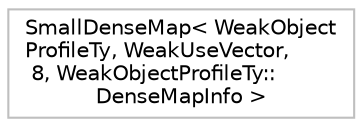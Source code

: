 digraph "Graphical Class Hierarchy"
{
 // LATEX_PDF_SIZE
  bgcolor="transparent";
  edge [fontname="Helvetica",fontsize="10",labelfontname="Helvetica",labelfontsize="10"];
  node [fontname="Helvetica",fontsize="10",shape=record];
  rankdir="LR";
  Node0 [label="SmallDenseMap\< WeakObject\lProfileTy, WeakUseVector,\l 8, WeakObjectProfileTy::\lDenseMapInfo \>",height=0.2,width=0.4,color="grey75",tooltip=" "];
}
